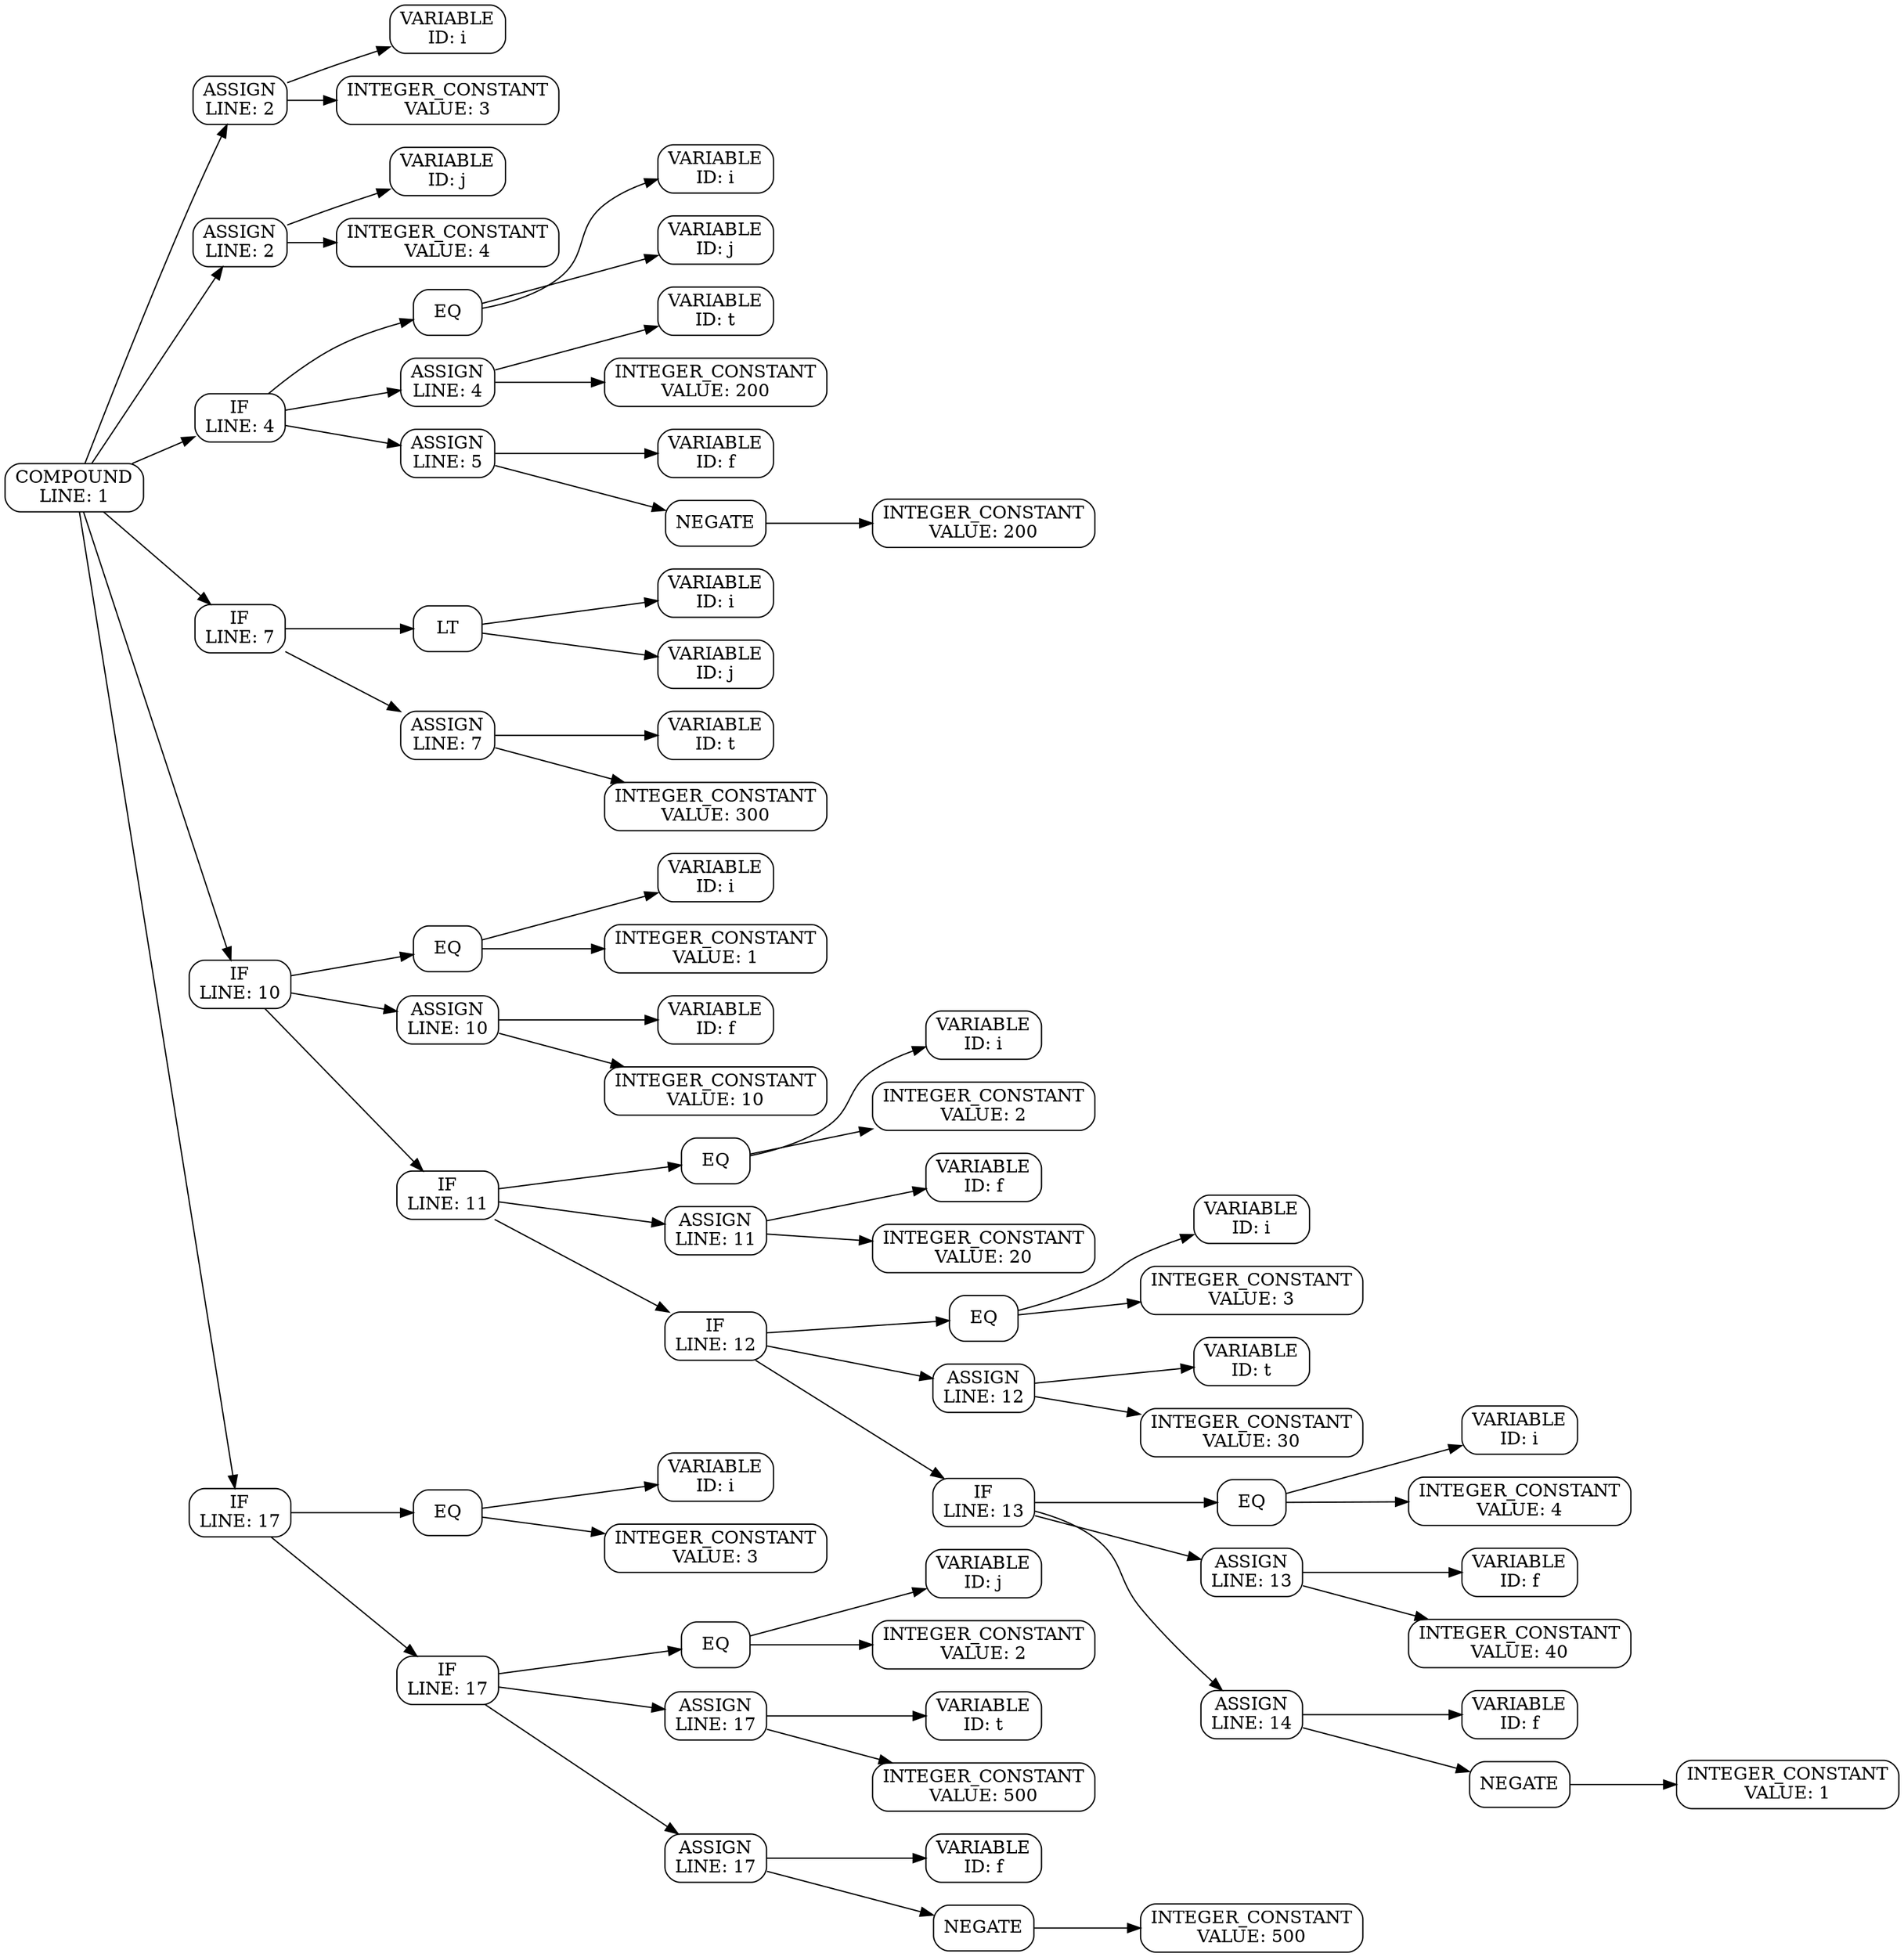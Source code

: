 digraph "parse tree"
{
  rankdir="LR"
  {
    node [shape=box, style="rounded"]
    node0 [label = "COMPOUND\nLINE: 1"]
    node1 [label = "ASSIGN\nLINE: 2"]
    node2 [label = "VARIABLE\nID: i"]
    node3 [label = "INTEGER_CONSTANT\nVALUE: 3"]
    node4 [label = "ASSIGN\nLINE: 2"]
    node5 [label = "VARIABLE\nID: j"]
    node6 [label = "INTEGER_CONSTANT\nVALUE: 4"]
    node7 [label = "IF\nLINE: 4"]
    node8 [label = "EQ"]
    node9 [label = "VARIABLE\nID: i"]
    node10 [label = "VARIABLE\nID: j"]
    node11 [label = "ASSIGN\nLINE: 4"]
    node12 [label = "VARIABLE\nID: t"]
    node13 [label = "INTEGER_CONSTANT\nVALUE: 200"]
    node14 [label = "ASSIGN\nLINE: 5"]
    node15 [label = "VARIABLE\nID: f"]
    node16 [label = "NEGATE"]
    node17 [label = "INTEGER_CONSTANT\nVALUE: 200"]
    node18 [label = "IF\nLINE: 7"]
    node19 [label = "LT"]
    node20 [label = "VARIABLE\nID: i"]
    node21 [label = "VARIABLE\nID: j"]
    node22 [label = "ASSIGN\nLINE: 7"]
    node23 [label = "VARIABLE\nID: t"]
    node24 [label = "INTEGER_CONSTANT\nVALUE: 300"]
    node25 [label = "IF\nLINE: 10"]
    node26 [label = "EQ"]
    node27 [label = "VARIABLE\nID: i"]
    node28 [label = "INTEGER_CONSTANT\nVALUE: 1"]
    node29 [label = "ASSIGN\nLINE: 10"]
    node30 [label = "VARIABLE\nID: f"]
    node31 [label = "INTEGER_CONSTANT\nVALUE: 10"]
    node32 [label = "IF\nLINE: 11"]
    node33 [label = "EQ"]
    node34 [label = "VARIABLE\nID: i"]
    node35 [label = "INTEGER_CONSTANT\nVALUE: 2"]
    node36 [label = "ASSIGN\nLINE: 11"]
    node37 [label = "VARIABLE\nID: f"]
    node38 [label = "INTEGER_CONSTANT\nVALUE: 20"]
    node39 [label = "IF\nLINE: 12"]
    node40 [label = "EQ"]
    node41 [label = "VARIABLE\nID: i"]
    node42 [label = "INTEGER_CONSTANT\nVALUE: 3"]
    node43 [label = "ASSIGN\nLINE: 12"]
    node44 [label = "VARIABLE\nID: t"]
    node45 [label = "INTEGER_CONSTANT\nVALUE: 30"]
    node46 [label = "IF\nLINE: 13"]
    node47 [label = "EQ"]
    node48 [label = "VARIABLE\nID: i"]
    node49 [label = "INTEGER_CONSTANT\nVALUE: 4"]
    node50 [label = "ASSIGN\nLINE: 13"]
    node51 [label = "VARIABLE\nID: f"]
    node52 [label = "INTEGER_CONSTANT\nVALUE: 40"]
    node53 [label = "ASSIGN\nLINE: 14"]
    node54 [label = "VARIABLE\nID: f"]
    node55 [label = "NEGATE"]
    node56 [label = "INTEGER_CONSTANT\nVALUE: 1"]
    node57 [label = "IF\nLINE: 17"]
    node58 [label = "EQ"]
    node59 [label = "VARIABLE\nID: i"]
    node60 [label = "INTEGER_CONSTANT\nVALUE: 3"]
    node61 [label = "IF\nLINE: 17"]
    node62 [label = "EQ"]
    node63 [label = "VARIABLE\nID: j"]
    node64 [label = "INTEGER_CONSTANT\nVALUE: 2"]
    node65 [label = "ASSIGN\nLINE: 17"]
    node66 [label = "VARIABLE\nID: t"]
    node67 [label = "INTEGER_CONSTANT\nVALUE: 500"]
    node68 [label = "ASSIGN\nLINE: 17"]
    node69 [label = "VARIABLE\nID: f"]
    node70 [label = "NEGATE"]
    node71 [label = "INTEGER_CONSTANT\nVALUE: 500"]
  }
  node1 -> { node2 node3 }
  node4 -> { node5 node6 }
  node8 -> { node9 node10 }
  node11 -> { node12 node13 }
  node16 -> { node17 }
  node14 -> { node15 node16 }
  node7 -> { node8 node11 node14 }
  node19 -> { node20 node21 }
  node22 -> { node23 node24 }
  node18 -> { node19 node22 }
  node26 -> { node27 node28 }
  node29 -> { node30 node31 }
  node33 -> { node34 node35 }
  node36 -> { node37 node38 }
  node40 -> { node41 node42 }
  node43 -> { node44 node45 }
  node47 -> { node48 node49 }
  node50 -> { node51 node52 }
  node55 -> { node56 }
  node53 -> { node54 node55 }
  node46 -> { node47 node50 node53 }
  node39 -> { node40 node43 node46 }
  node32 -> { node33 node36 node39 }
  node25 -> { node26 node29 node32 }
  node58 -> { node59 node60 }
  node62 -> { node63 node64 }
  node65 -> { node66 node67 }
  node70 -> { node71 }
  node68 -> { node69 node70 }
  node61 -> { node62 node65 node68 }
  node57 -> { node58 node61 }
  node0 -> { node1 node4 node7 node18 node25 node57 }
}